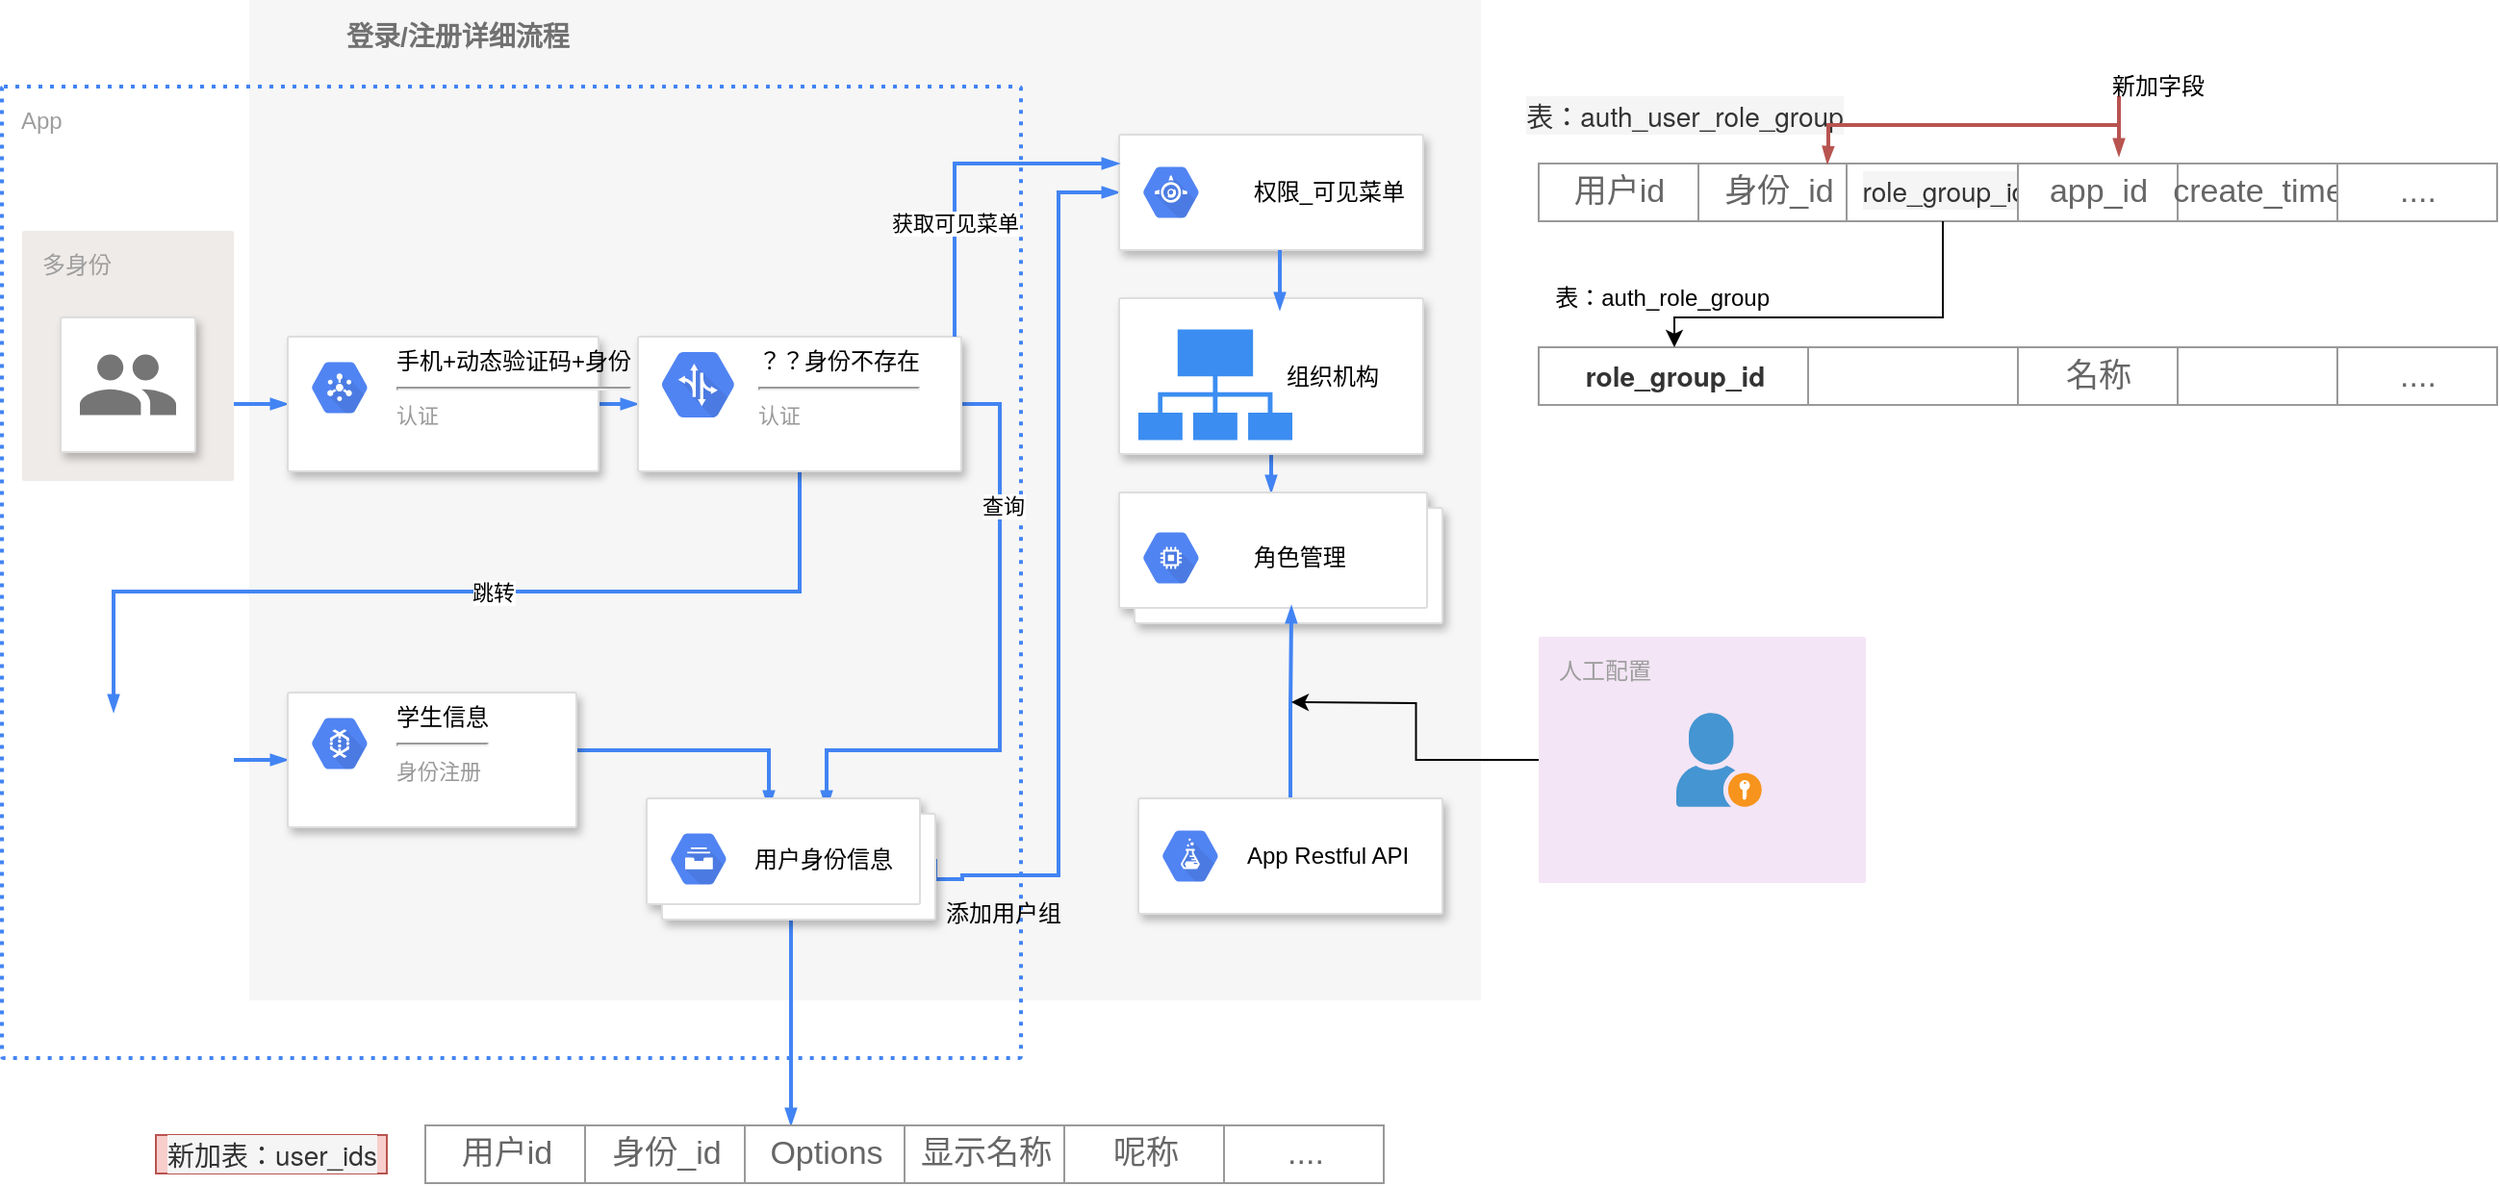 <mxfile version="15.6.1" type="github">
  <diagram id="d1ab7348-05c3-a1e3-ca4d-12c340fd6b49" name="Page-1">
    <mxGraphModel dx="782" dy="483" grid="1" gridSize="10" guides="1" tooltips="1" connect="1" arrows="1" fold="1" page="1" pageScale="1" pageWidth="1169" pageHeight="827" background="none" math="0" shadow="0">
      <root>
        <mxCell id="0" />
        <mxCell id="1" parent="0" />
        <mxCell id="2" value="&lt;b&gt;登录/注册详细流程&lt;/b&gt;" style="fillColor=#F6F6F6;strokeColor=none;shadow=0;gradientColor=none;fontSize=14;align=left;spacing=10;fontColor=#717171;9E9E9E;verticalAlign=top;spacingTop=-4;fontStyle=0;spacingLeft=40;html=1;" parent="1" vertex="1">
          <mxGeometry x="228.5" y="45" width="640" height="520" as="geometry" />
        </mxCell>
        <mxCell id="407" style="edgeStyle=orthogonalEdgeStyle;rounded=0;html=1;dashed=0;labelBackgroundColor=none;startArrow=none;startFill=0;startSize=4;endArrow=blockThin;endFill=1;endSize=4;strokeColor=#4284F3;strokeWidth=2;fontSize=12;exitX=1;exitY=0.5;exitDx=0;exitDy=0;entryX=0;entryY=0.5;entryDx=0;entryDy=0;" parent="1" source="gkzEU2F8MHpK_U1UK7pQ-420" target="376" edge="1">
          <mxGeometry relative="1" as="geometry">
            <Array as="points">
              <mxPoint x="585" y="502" />
              <mxPoint x="599" y="502" />
              <mxPoint x="599" y="500" />
              <mxPoint x="649" y="500" />
              <mxPoint x="649" y="145" />
            </Array>
            <mxPoint x="598.5" y="550" as="sourcePoint" />
          </mxGeometry>
        </mxCell>
        <mxCell id="341" value="App" style="rounded=1;absoluteArcSize=1;arcSize=2;html=1;strokeColor=#4284F3;gradientColor=none;shadow=0;dashed=1;fontSize=12;fontColor=#9E9E9E;align=left;verticalAlign=top;spacing=10;spacingTop=-4;fillColor=none;dashPattern=1 2;strokeWidth=2;" parent="1" vertex="1">
          <mxGeometry x="100" y="90" width="529.5" height="505" as="geometry" />
        </mxCell>
        <mxCell id="397" style="edgeStyle=orthogonalEdgeStyle;rounded=0;html=1;dashed=0;labelBackgroundColor=none;startArrow=none;startFill=0;startSize=4;endArrow=blockThin;endFill=1;endSize=4;strokeColor=#4284F3;strokeWidth=2;fontSize=12;" parent="1" source="340" target="361" edge="1">
          <mxGeometry relative="1" as="geometry">
            <Array as="points">
              <mxPoint x="234.5" y="255" />
              <mxPoint x="234.5" y="255" />
            </Array>
          </mxGeometry>
        </mxCell>
        <mxCell id="340" value="多身份" style="rounded=1;absoluteArcSize=1;arcSize=2;html=1;strokeColor=none;gradientColor=none;shadow=0;dashed=0;fontSize=12;fontColor=#9E9E9E;align=left;verticalAlign=top;spacing=10;spacingTop=-4;fillColor=#EFEBE9;" parent="1" vertex="1">
          <mxGeometry x="110.5" y="165" width="110" height="130" as="geometry" />
        </mxCell>
        <mxCell id="401" style="edgeStyle=orthogonalEdgeStyle;rounded=0;html=1;dashed=0;labelBackgroundColor=none;startArrow=none;startFill=0;startSize=4;endArrow=blockThin;endFill=1;endSize=4;strokeColor=#4284F3;strokeWidth=2;fontSize=12;" parent="1" source="356" target="365" edge="1">
          <mxGeometry relative="1" as="geometry">
            <Array as="points">
              <mxPoint x="228.5" y="440" />
              <mxPoint x="228.5" y="440" />
            </Array>
          </mxGeometry>
        </mxCell>
        <mxCell id="356" value="" style="shape=image;html=1;verticalAlign=top;verticalLabelPosition=bottom;labelBackgroundColor=#ffffff;imageAspect=0;aspect=fixed;image=https://cdn3.iconfinder.com/data/icons/fatcow/32/application_form_edit.png;shadow=0;dashed=0;fontFamily=Helvetica;fontSize=12;fontColor=#9E9E9E;align=left;fillColor=#EFEBE9;" parent="1" vertex="1">
          <mxGeometry x="110.5" y="415" width="110" height="130" as="geometry" />
        </mxCell>
        <mxCell id="398" style="edgeStyle=orthogonalEdgeStyle;rounded=0;html=1;dashed=0;labelBackgroundColor=none;startArrow=none;startFill=0;startSize=4;endArrow=blockThin;endFill=1;endSize=4;strokeColor=#4284F3;strokeWidth=2;fontSize=12;exitX=0.5;exitY=1;exitDx=0;exitDy=0;entryX=0.289;entryY=0;entryDx=0;entryDy=0;entryPerimeter=0;" parent="1" source="gkzEU2F8MHpK_U1UK7pQ-420" target="gkzEU2F8MHpK_U1UK7pQ-425" edge="1">
          <mxGeometry relative="1" as="geometry">
            <Array as="points" />
            <mxPoint x="328.5" y="189" as="sourcePoint" />
            <mxPoint x="510" y="701" as="targetPoint" />
          </mxGeometry>
        </mxCell>
        <mxCell id="399" style="edgeStyle=orthogonalEdgeStyle;rounded=0;html=1;dashed=0;labelBackgroundColor=none;startArrow=none;startFill=0;startSize=4;endArrow=blockThin;endFill=1;endSize=4;strokeColor=#4284F3;strokeWidth=2;fontSize=12;" parent="1" source="361" target="363" edge="1">
          <mxGeometry relative="1" as="geometry" />
        </mxCell>
        <mxCell id="361" value="" style="strokeColor=#dddddd;fillColor=#ffffff;shadow=1;strokeWidth=1;rounded=1;absoluteArcSize=1;arcSize=2;fontSize=12;fontColor=#9E9E9E;align=center;html=1;" parent="1" vertex="1">
          <mxGeometry x="248.5" y="220" width="161.5" height="70" as="geometry" />
        </mxCell>
        <mxCell id="362" value="&lt;font color=&quot;#000000&quot;&gt;手机+动态验证码+身份&lt;/font&gt;&lt;hr&gt;&lt;font style=&quot;font-size: 11px&quot;&gt;认证&lt;/font&gt;" style="dashed=0;connectable=0;html=1;fillColor=#5184F3;strokeColor=none;shape=mxgraph.gcp2.hexIcon;prIcon=cloud_pubsub;part=1;labelPosition=right;verticalLabelPosition=middle;align=left;verticalAlign=top;spacingLeft=5;fontColor=#999999;fontSize=12;spacingTop=-8;" parent="361" vertex="1">
          <mxGeometry width="44" height="39" relative="1" as="geometry">
            <mxPoint x="5" y="7" as="offset" />
          </mxGeometry>
        </mxCell>
        <mxCell id="400" style="edgeStyle=orthogonalEdgeStyle;rounded=0;html=1;exitX=0.5;exitY=1;dashed=0;labelBackgroundColor=none;startArrow=none;startFill=0;startSize=4;endArrow=blockThin;endFill=1;endSize=4;strokeColor=#4284F3;strokeWidth=2;fontSize=12;entryX=0.432;entryY=0;entryDx=0;entryDy=0;entryPerimeter=0;" parent="1" source="363" target="356" edge="1">
          <mxGeometry relative="1" as="geometry">
            <mxPoint x="515" y="335" as="targetPoint" />
          </mxGeometry>
        </mxCell>
        <mxCell id="OkfPjaItKJtlT03lLJa_-421" value="跳转" style="edgeLabel;html=1;align=center;verticalAlign=middle;resizable=0;points=[];" vertex="1" connectable="0" parent="400">
          <mxGeometry x="-0.078" relative="1" as="geometry">
            <mxPoint as="offset" />
          </mxGeometry>
        </mxCell>
        <mxCell id="405" style="edgeStyle=orthogonalEdgeStyle;rounded=0;html=1;dashed=0;labelBackgroundColor=none;startArrow=none;startFill=0;startSize=4;endArrow=blockThin;endFill=1;endSize=4;strokeColor=#4284F3;strokeWidth=2;fontSize=12;" parent="1" source="363" edge="1">
          <mxGeometry relative="1" as="geometry">
            <Array as="points">
              <mxPoint x="618.5" y="255" />
              <mxPoint x="618.5" y="435" />
              <mxPoint x="528.5" y="435" />
            </Array>
            <mxPoint x="528.5" y="465" as="targetPoint" />
          </mxGeometry>
        </mxCell>
        <mxCell id="OkfPjaItKJtlT03lLJa_-420" value="查询" style="edgeLabel;html=1;align=center;verticalAlign=middle;resizable=0;points=[];" vertex="1" connectable="0" parent="405">
          <mxGeometry x="-0.544" y="1" relative="1" as="geometry">
            <mxPoint as="offset" />
          </mxGeometry>
        </mxCell>
        <mxCell id="363" value="" style="strokeColor=#dddddd;fillColor=#ffffff;shadow=1;strokeWidth=1;rounded=1;absoluteArcSize=1;arcSize=2;fontSize=12;fontColor=#9E9E9E;align=center;html=1;" parent="1" vertex="1">
          <mxGeometry x="430.5" y="220" width="168" height="70" as="geometry" />
        </mxCell>
        <mxCell id="364" value="&lt;font color=&quot;#000000&quot;&gt;？？身份不存在&lt;/font&gt;&lt;br&gt;&lt;hr&gt;&lt;span style=&quot;font-size: 11px&quot;&gt;认证&lt;/span&gt;" style="dashed=0;connectable=0;html=1;fillColor=#5184F3;strokeColor=none;shape=mxgraph.gcp2.hexIcon;prIcon=cloud_dataflow;part=1;labelPosition=right;verticalLabelPosition=middle;align=left;verticalAlign=top;spacingLeft=5;fontColor=#999999;fontSize=12;spacingTop=-8;" parent="363" vertex="1">
          <mxGeometry width="50" height="40" relative="1" as="geometry">
            <mxPoint x="5" y="7" as="offset" />
          </mxGeometry>
        </mxCell>
        <mxCell id="gkzEU2F8MHpK_U1UK7pQ-414" value="" style="html=1;fillColor=#5184F3;strokeColor=none;verticalAlign=top;labelPosition=center;verticalLabelPosition=bottom;align=center;spacingTop=-6;fontSize=11;fontStyle=1;fontColor=#999999;shape=mxgraph.gcp2.hexIcon;prIcon=traffic_director" parent="363" vertex="1">
          <mxGeometry x="2.5" width="57.5" height="50" as="geometry" />
        </mxCell>
        <mxCell id="403" style="edgeStyle=orthogonalEdgeStyle;rounded=0;html=1;dashed=0;labelBackgroundColor=none;startArrow=none;startFill=0;startSize=4;endArrow=blockThin;endFill=1;endSize=4;strokeColor=#4284F3;strokeWidth=2;fontSize=12;" parent="1" source="365" edge="1">
          <mxGeometry relative="1" as="geometry">
            <Array as="points">
              <mxPoint x="498.5" y="435" />
            </Array>
            <mxPoint x="498.5" y="465" as="targetPoint" />
          </mxGeometry>
        </mxCell>
        <mxCell id="365" value="" style="strokeColor=#dddddd;fillColor=#ffffff;shadow=1;strokeWidth=1;rounded=1;absoluteArcSize=1;arcSize=2;fontSize=12;fontColor=#9E9E9E;align=center;html=1;" parent="1" vertex="1">
          <mxGeometry x="248.5" y="405" width="150" height="70" as="geometry" />
        </mxCell>
        <mxCell id="366" value="&lt;font color=&quot;#000000&quot;&gt;学生信息&lt;/font&gt;&lt;br&gt;&lt;hr&gt;&lt;span style=&quot;font-size: 11px&quot;&gt;身份注册&lt;/span&gt;" style="dashed=0;connectable=0;html=1;fillColor=#5184F3;strokeColor=none;shape=mxgraph.gcp2.hexIcon;prIcon=cloud_dataflow;part=1;labelPosition=right;verticalLabelPosition=middle;align=left;verticalAlign=top;spacingLeft=5;fontColor=#999999;fontSize=12;spacingTop=-8;" parent="365" vertex="1">
          <mxGeometry width="44" height="39" relative="1" as="geometry">
            <mxPoint x="5" y="7" as="offset" />
          </mxGeometry>
        </mxCell>
        <mxCell id="376" value="" style="strokeColor=#dddddd;fillColor=#ffffff;shadow=1;strokeWidth=1;rounded=1;absoluteArcSize=1;arcSize=2;fontSize=12;fontColor=#9E9E9E;align=center;html=1;" parent="1" vertex="1">
          <mxGeometry x="680.5" y="115" width="158" height="60" as="geometry" />
        </mxCell>
        <mxCell id="377" value="&lt;font color=&quot;#000000&quot;&gt;&amp;nbsp; &amp;nbsp; 权限_可见菜单&lt;/font&gt;" style="dashed=0;connectable=0;html=1;fillColor=#5184F3;strokeColor=none;shape=mxgraph.gcp2.hexIcon;prIcon=app_engine;part=1;labelPosition=right;verticalLabelPosition=middle;align=left;verticalAlign=middle;spacingLeft=5;fontColor=#999999;fontSize=12;" parent="376" vertex="1">
          <mxGeometry y="0.5" width="44" height="39" relative="1" as="geometry">
            <mxPoint x="5" y="-19.5" as="offset" />
          </mxGeometry>
        </mxCell>
        <mxCell id="410" style="edgeStyle=orthogonalEdgeStyle;rounded=0;html=1;dashed=0;labelBackgroundColor=none;startArrow=none;startFill=0;startSize=4;endArrow=blockThin;endFill=1;endSize=4;strokeColor=#4284F3;strokeWidth=2;fontSize=12;" parent="1" source="380" target="382" edge="1">
          <mxGeometry relative="1" as="geometry">
            <Array as="points">
              <mxPoint x="759.5" y="295" />
              <mxPoint x="759.5" y="295" />
            </Array>
          </mxGeometry>
        </mxCell>
        <mxCell id="380" value="" style="strokeColor=#dddddd;fillColor=#ffffff;shadow=1;strokeWidth=1;rounded=1;absoluteArcSize=1;arcSize=2;fontSize=12;fontColor=#9E9E9E;align=center;html=1;" parent="1" vertex="1">
          <mxGeometry x="680.5" y="200" width="158" height="81" as="geometry" />
        </mxCell>
        <mxCell id="382" value="" style="shape=mxgraph.gcp2.doubleRect;strokeColor=#dddddd;fillColor=#ffffff;shadow=1;strokeWidth=1;fontSize=12;fontColor=#9E9E9E;align=center;html=1;" parent="1" vertex="1">
          <mxGeometry x="680.5" y="301" width="168" height="68" as="geometry" />
        </mxCell>
        <mxCell id="383" value="&lt;font color=&quot;#000000&quot;&gt;&amp;nbsp; &amp;nbsp; 角色管理&lt;/font&gt;" style="dashed=0;connectable=0;html=1;fillColor=#5184F3;strokeColor=none;shape=mxgraph.gcp2.hexIcon;prIcon=compute_engine;part=1;labelPosition=right;verticalLabelPosition=middle;align=left;verticalAlign=middle;spacingLeft=5;fontColor=#999999;fontSize=12;" parent="382" vertex="1">
          <mxGeometry y="0.5" width="44" height="39" relative="1" as="geometry">
            <mxPoint x="5" y="-19.5" as="offset" />
          </mxGeometry>
        </mxCell>
        <mxCell id="412" style="edgeStyle=orthogonalEdgeStyle;rounded=0;html=1;dashed=0;labelBackgroundColor=none;startArrow=none;startFill=0;startSize=4;endArrow=blockThin;endFill=1;endSize=4;strokeColor=#4284F3;strokeWidth=2;fontSize=12;entryX=0.533;entryY=0.868;entryDx=0;entryDy=0;entryPerimeter=0;" parent="1" source="386" target="382" edge="1">
          <mxGeometry relative="1" as="geometry">
            <Array as="points" />
            <mxPoint x="759" y="475" as="targetPoint" />
          </mxGeometry>
        </mxCell>
        <mxCell id="386" value="" style="strokeColor=#dddddd;fillColor=#ffffff;shadow=1;strokeWidth=1;rounded=1;absoluteArcSize=1;arcSize=2;fontSize=12;fontColor=#9E9E9E;align=center;html=1;" parent="1" vertex="1">
          <mxGeometry x="690.5" y="460" width="158" height="60" as="geometry" />
        </mxCell>
        <mxCell id="387" value="&lt;font color=&quot;#000000&quot;&gt;App Restful API&lt;/font&gt;" style="dashed=0;connectable=0;html=1;fillColor=#5184F3;strokeColor=none;shape=mxgraph.gcp2.hexIcon;prIcon=cloud_datalab;part=1;labelPosition=right;verticalLabelPosition=middle;align=left;verticalAlign=middle;spacingLeft=5;fontColor=#999999;fontSize=12;" parent="386" vertex="1">
          <mxGeometry y="0.5" width="44" height="39" relative="1" as="geometry">
            <mxPoint x="5" y="-19.5" as="offset" />
          </mxGeometry>
        </mxCell>
        <mxCell id="OkfPjaItKJtlT03lLJa_-417" style="edgeStyle=orthogonalEdgeStyle;rounded=0;orthogonalLoop=1;jettySize=auto;html=1;" edge="1" parent="1" source="391">
          <mxGeometry relative="1" as="geometry">
            <mxPoint x="770" y="410" as="targetPoint" />
          </mxGeometry>
        </mxCell>
        <mxCell id="391" value="人工配置" style="rounded=1;absoluteArcSize=1;arcSize=2;html=1;strokeColor=none;gradientColor=none;shadow=0;dashed=0;fontSize=12;fontColor=#9E9E9E;align=left;verticalAlign=top;spacing=10;spacingTop=-4;fillColor=#F3E5F5;" parent="1" vertex="1">
          <mxGeometry x="898.5" y="376" width="170" height="128" as="geometry" />
        </mxCell>
        <mxCell id="gkzEU2F8MHpK_U1UK7pQ-412" value="" style="strokeColor=#dddddd;fillColor=#ffffff;shadow=1;strokeWidth=1;rounded=1;absoluteArcSize=1;arcSize=2;labelPosition=center;verticalLabelPosition=middle;align=center;verticalAlign=bottom;spacingLeft=0;fontColor=#999999;fontSize=12;whiteSpace=wrap;spacingBottom=2;html=1;" parent="1" vertex="1">
          <mxGeometry x="130.5" y="210" width="70" height="70" as="geometry" />
        </mxCell>
        <mxCell id="gkzEU2F8MHpK_U1UK7pQ-413" value="" style="dashed=0;connectable=0;html=1;fillColor=#757575;strokeColor=none;shape=mxgraph.gcp2.users;part=1;" parent="gkzEU2F8MHpK_U1UK7pQ-412" vertex="1">
          <mxGeometry x="0.5" width="50" height="31.5" relative="1" as="geometry">
            <mxPoint x="-25" y="19.25" as="offset" />
          </mxGeometry>
        </mxCell>
        <mxCell id="gkzEU2F8MHpK_U1UK7pQ-420" value="" style="shape=mxgraph.gcp2.doubleRect;strokeColor=#dddddd;shadow=1;strokeWidth=1;" parent="1" vertex="1">
          <mxGeometry x="435" y="460" width="150" height="63" as="geometry" />
        </mxCell>
        <mxCell id="gkzEU2F8MHpK_U1UK7pQ-421" value="&lt;font color=&quot;#000000&quot;&gt;用户身份信息&lt;/font&gt;" style="dashed=0;connectable=0;html=1;fillColor=#5184F3;strokeColor=none;shape=mxgraph.gcp2.hexIcon;prIcon=cloud_filestore;part=1;labelPosition=right;verticalLabelPosition=middle;align=left;verticalAlign=middle;spacingLeft=5;fontColor=#999999;fontSize=12;" parent="gkzEU2F8MHpK_U1UK7pQ-420" vertex="1">
          <mxGeometry y="0.5" width="44" height="39" relative="1" as="geometry">
            <mxPoint x="5" y="-19.5" as="offset" />
          </mxGeometry>
        </mxCell>
        <mxCell id="gkzEU2F8MHpK_U1UK7pQ-422" value="" style="strokeWidth=1;shadow=0;dashed=0;align=center;html=1;shape=mxgraph.mockup.forms.rrect;rSize=0;strokeColor=#999999;" parent="1" vertex="1">
          <mxGeometry x="320" y="630" width="498" height="30" as="geometry" />
        </mxCell>
        <mxCell id="gkzEU2F8MHpK_U1UK7pQ-423" value="用户id" style="strokeColor=inherit;fillColor=inherit;gradientColor=inherit;strokeWidth=1;shadow=0;dashed=0;align=center;html=1;shape=mxgraph.mockup.forms.rrect;rSize=0;fontSize=17;fontColor=#666666;" parent="gkzEU2F8MHpK_U1UK7pQ-422" vertex="1">
          <mxGeometry width="83" height="30" as="geometry" />
        </mxCell>
        <mxCell id="gkzEU2F8MHpK_U1UK7pQ-424" value="身份_id" style="strokeColor=inherit;fillColor=inherit;gradientColor=inherit;strokeWidth=1;shadow=0;dashed=0;align=center;html=1;shape=mxgraph.mockup.forms.rrect;rSize=0;fontSize=17;fontColor=#666666;" parent="gkzEU2F8MHpK_U1UK7pQ-422" vertex="1">
          <mxGeometry x="83" width="83" height="30" as="geometry" />
        </mxCell>
        <mxCell id="gkzEU2F8MHpK_U1UK7pQ-425" value="Options" style="strokeColor=inherit;fillColor=inherit;gradientColor=inherit;strokeWidth=1;shadow=0;dashed=0;align=center;html=1;shape=mxgraph.mockup.forms.rrect;rSize=0;fontSize=17;fontColor=#666666;" parent="gkzEU2F8MHpK_U1UK7pQ-422" vertex="1">
          <mxGeometry x="166" width="83" height="30" as="geometry" />
        </mxCell>
        <mxCell id="gkzEU2F8MHpK_U1UK7pQ-426" value="显示名称" style="strokeColor=inherit;fillColor=inherit;gradientColor=inherit;strokeWidth=1;shadow=0;dashed=0;align=center;html=1;shape=mxgraph.mockup.forms.rrect;rSize=0;fontSize=17;fontColor=#666666;" parent="gkzEU2F8MHpK_U1UK7pQ-422" vertex="1">
          <mxGeometry x="249" width="83" height="30" as="geometry" />
        </mxCell>
        <mxCell id="gkzEU2F8MHpK_U1UK7pQ-427" value="呢称" style="strokeColor=inherit;fillColor=inherit;gradientColor=inherit;strokeWidth=1;shadow=0;dashed=0;align=center;html=1;shape=mxgraph.mockup.forms.rrect;rSize=0;fontSize=17;fontColor=#666666;" parent="gkzEU2F8MHpK_U1UK7pQ-422" vertex="1">
          <mxGeometry x="332" width="83" height="30" as="geometry" />
        </mxCell>
        <mxCell id="gkzEU2F8MHpK_U1UK7pQ-428" value="...." style="strokeColor=inherit;fillColor=inherit;gradientColor=inherit;strokeWidth=1;shadow=0;dashed=0;align=center;html=1;shape=mxgraph.mockup.forms.rrect;rSize=0;fontSize=17;fontColor=#666666;" parent="gkzEU2F8MHpK_U1UK7pQ-422" vertex="1">
          <mxGeometry x="415" width="83" height="30" as="geometry" />
        </mxCell>
        <mxCell id="OkfPjaItKJtlT03lLJa_-413" style="edgeStyle=orthogonalEdgeStyle;rounded=0;html=1;dashed=0;labelBackgroundColor=none;startArrow=none;startFill=0;startSize=4;endArrow=blockThin;endFill=1;endSize=4;strokeColor=#4284F3;strokeWidth=2;fontSize=12;" edge="1" parent="1">
          <mxGeometry relative="1" as="geometry">
            <Array as="points">
              <mxPoint x="764" y="200" />
              <mxPoint x="764" y="200" />
            </Array>
            <mxPoint x="764" y="175" as="sourcePoint" />
            <mxPoint x="764" y="206" as="targetPoint" />
          </mxGeometry>
        </mxCell>
        <mxCell id="OkfPjaItKJtlT03lLJa_-415" value="" style="sketch=0;html=1;aspect=fixed;strokeColor=none;shadow=0;align=center;verticalAlign=top;fillColor=#3B8DF1;shape=mxgraph.gcp2.connected" vertex="1" parent="1">
          <mxGeometry x="690.5" y="216.2" width="80" height="57.6" as="geometry" />
        </mxCell>
        <mxCell id="OkfPjaItKJtlT03lLJa_-416" value="组织机构" style="text;html=1;resizable=0;autosize=1;align=center;verticalAlign=middle;points=[];fillColor=none;strokeColor=none;rounded=0;" vertex="1" parent="1">
          <mxGeometry x="760.5" y="230.5" width="60" height="20" as="geometry" />
        </mxCell>
        <mxCell id="OkfPjaItKJtlT03lLJa_-414" value="" style="shadow=0;dashed=0;html=1;strokeColor=none;fillColor=#4495D1;labelPosition=center;verticalLabelPosition=bottom;verticalAlign=top;align=center;outlineConnect=0;shape=mxgraph.veeam.portal_admin;" vertex="1" parent="1">
          <mxGeometry x="970" y="415.6" width="44.4" height="48.8" as="geometry" />
        </mxCell>
        <mxCell id="OkfPjaItKJtlT03lLJa_-418" style="edgeStyle=orthogonalEdgeStyle;rounded=0;html=1;dashed=0;labelBackgroundColor=none;startArrow=none;startFill=0;startSize=4;endArrow=blockThin;endFill=1;endSize=4;strokeColor=#4284F3;strokeWidth=2;fontSize=12;entryX=0;entryY=0.25;entryDx=0;entryDy=0;" edge="1" parent="1" source="363" target="376">
          <mxGeometry relative="1" as="geometry">
            <Array as="points">
              <mxPoint x="595" y="130" />
            </Array>
            <mxPoint x="595" y="501.5" as="sourcePoint" />
            <mxPoint x="690.5" y="245" as="targetPoint" />
          </mxGeometry>
        </mxCell>
        <mxCell id="OkfPjaItKJtlT03lLJa_-445" value="获取可见菜单" style="edgeLabel;html=1;align=center;verticalAlign=middle;resizable=0;points=[];" vertex="1" connectable="0" parent="OkfPjaItKJtlT03lLJa_-418">
          <mxGeometry x="-0.328" relative="1" as="geometry">
            <mxPoint as="offset" />
          </mxGeometry>
        </mxCell>
        <mxCell id="OkfPjaItKJtlT03lLJa_-422" value="" style="strokeWidth=1;shadow=0;dashed=0;align=center;html=1;shape=mxgraph.mockup.forms.rrect;rSize=0;strokeColor=#999999;" vertex="1" parent="1">
          <mxGeometry x="898.5" y="225.5" width="498" height="30" as="geometry" />
        </mxCell>
        <mxCell id="OkfPjaItKJtlT03lLJa_-423" value="&lt;span style=&quot;color: rgb(51 , 51 , 51) ; font-family: &amp;#34;helvetica neue&amp;#34; , &amp;#34;helvetica&amp;#34; , &amp;#34;arial&amp;#34; , sans-serif ; font-size: 14px ; font-weight: 700 ; text-align: left ; background-color: rgb(255 , 255 , 255)&quot;&gt;role_group_id&lt;/span&gt;" style="strokeColor=inherit;fillColor=inherit;gradientColor=inherit;strokeWidth=1;shadow=0;dashed=0;align=center;html=1;shape=mxgraph.mockup.forms.rrect;rSize=0;fontSize=17;fontColor=#666666;" vertex="1" parent="OkfPjaItKJtlT03lLJa_-422">
          <mxGeometry width="140" height="30" as="geometry" />
        </mxCell>
        <mxCell id="OkfPjaItKJtlT03lLJa_-426" value="名称" style="strokeColor=inherit;fillColor=inherit;gradientColor=inherit;strokeWidth=1;shadow=0;dashed=0;align=center;html=1;shape=mxgraph.mockup.forms.rrect;rSize=0;fontSize=17;fontColor=#666666;" vertex="1" parent="OkfPjaItKJtlT03lLJa_-422">
          <mxGeometry x="249" width="83" height="30" as="geometry" />
        </mxCell>
        <mxCell id="OkfPjaItKJtlT03lLJa_-428" value="...." style="strokeColor=inherit;fillColor=inherit;gradientColor=inherit;strokeWidth=1;shadow=0;dashed=0;align=center;html=1;shape=mxgraph.mockup.forms.rrect;rSize=0;fontSize=17;fontColor=#666666;" vertex="1" parent="OkfPjaItKJtlT03lLJa_-422">
          <mxGeometry x="415" width="83" height="30" as="geometry" />
        </mxCell>
        <mxCell id="OkfPjaItKJtlT03lLJa_-429" value="表：auth_role_group&amp;nbsp;&lt;span style=&quot;color: rgba(0 , 0 , 0 , 0) ; font-family: monospace ; font-size: 0px&quot;&gt;%3CmxGraphModel%3E%3Croot%3E%3CmxCell%20id%3D%220%22%2F%3E%3CmxCell%20id%3D%221%22%20parent%3D%220%22%2F%3E%3CmxCell%20id%3D%222%22%20value%3D%22%22%20style%3D%22strokeWidth%3D1%3Bshadow%3D0%3Bdashed%3D0%3Balign%3Dcenter%3Bhtml%3D1%3Bshape%3Dmxgraph.mockup.forms.rrect%3BrSize%3D0%3BstrokeColor%3D%23999999%3B%22%20vertex%3D%221%22%20parent%3D%221%22%3E%3CmxGeometry%20x%3D%22320%22%20y%3D%22700%22%20width%3D%22498%22%20height%3D%2230%22%20as%3D%22geometry%22%2F%3E%3C%2FmxCell%3E%3CmxCell%20id%3D%223%22%20value%3D%22%E7%94%A8%E6%88%B7id%22%20style%3D%22strokeColor%3Dinherit%3BfillColor%3Dinherit%3BgradientColor%3Dinherit%3BstrokeWidth%3D1%3Bshadow%3D0%3Bdashed%3D0%3Balign%3Dcenter%3Bhtml%3D1%3Bshape%3Dmxgraph.mockup.forms.rrect%3BrSize%3D0%3BfontSize%3D17%3BfontColor%3D%23666666%3B%22%20vertex%3D%221%22%20parent%3D%222%22%3E%3CmxGeometry%20width%3D%2283%22%20height%3D%2230%22%20as%3D%22geometry%22%2F%3E%3C%2FmxCell%3E%3CmxCell%20id%3D%224%22%20value%3D%22%E8%BA%AB%E4%BB%BD_id%22%20style%3D%22strokeColor%3Dinherit%3BfillColor%3Dinherit%3BgradientColor%3Dinherit%3BstrokeWidth%3D1%3Bshadow%3D0%3Bdashed%3D0%3Balign%3Dcenter%3Bhtml%3D1%3Bshape%3Dmxgraph.mockup.forms.rrect%3BrSize%3D0%3BfontSize%3D17%3BfontColor%3D%23666666%3B%22%20vertex%3D%221%22%20parent%3D%222%22%3E%3CmxGeometry%20x%3D%2283%22%20width%3D%2283%22%20height%3D%2230%22%20as%3D%22geometry%22%2F%3E%3C%2FmxCell%3E%3CmxCell%20id%3D%225%22%20value%3D%22Options%22%20style%3D%22strokeColor%3Dinherit%3BfillColor%3Dinherit%3BgradientColor%3Dinherit%3BstrokeWidth%3D1%3Bshadow%3D0%3Bdashed%3D0%3Balign%3Dcenter%3Bhtml%3D1%3Bshape%3Dmxgraph.mockup.forms.rrect%3BrSize%3D0%3BfontSize%3D17%3BfontColor%3D%23666666%3B%22%20vertex%3D%221%22%20parent%3D%222%22%3E%3CmxGeometry%20x%3D%22166%22%20width%3D%2283%22%20height%3D%2230%22%20as%3D%22geometry%22%2F%3E%3C%2FmxCell%3E%3CmxCell%20id%3D%226%22%20value%3D%22%E6%98%BE%E7%A4%BA%E5%90%8D%E7%A7%B0%22%20style%3D%22strokeColor%3Dinherit%3BfillColor%3Dinherit%3BgradientColor%3Dinherit%3BstrokeWidth%3D1%3Bshadow%3D0%3Bdashed%3D0%3Balign%3Dcenter%3Bhtml%3D1%3Bshape%3Dmxgraph.mockup.forms.rrect%3BrSize%3D0%3BfontSize%3D17%3BfontColor%3D%23666666%3B%22%20vertex%3D%221%22%20parent%3D%222%22%3E%3CmxGeometry%20x%3D%22249%22%20width%3D%2283%22%20height%3D%2230%22%20as%3D%22geometry%22%2F%3E%3C%2FmxCell%3E%3CmxCell%20id%3D%227%22%20value%3D%22%E5%91%A2%E7%A7%B0%22%20style%3D%22strokeColor%3Dinherit%3BfillColor%3Dinherit%3BgradientColor%3Dinherit%3BstrokeWidth%3D1%3Bshadow%3D0%3Bdashed%3D0%3Balign%3Dcenter%3Bhtml%3D1%3Bshape%3Dmxgraph.mockup.forms.rrect%3BrSize%3D0%3BfontSize%3D17%3BfontColor%3D%23666666%3B%22%20vertex%3D%221%22%20parent%3D%222%22%3E%3CmxGeometry%20x%3D%22332%22%20width%3D%2283%22%20height%3D%2230%22%20as%3D%22geometry%22%2F%3E%3C%2FmxCell%3E%3CmxCell%20id%3D%228%22%20value%3D%22....%22%20style%3D%22strokeColor%3Dinherit%3BfillColor%3Dinherit%3BgradientColor%3Dinherit%3BstrokeWidth%3D1%3Bshadow%3D0%3Bdashed%3D0%3Balign%3Dcenter%3Bhtml%3D1%3Bshape%3Dmxgraph.mockup.forms.rrect%3BrSize%3D0%3BfontSize%3D17%3BfontColor%3D%23666666%3B%22%20vertex%3D%221%22%20parent%3D%222%22%3E%3CmxGeometry%20x%3D%22415%22%20width%3D%2283%22%20height%3D%2230%22%20as%3D%22geometry%22%2F%3E%3C%2FmxCell%3E%3C%2Froot%3E%3C%2FmxGraphModel%3E&lt;/span&gt;" style="text;html=1;resizable=0;autosize=1;align=center;verticalAlign=middle;points=[];fillColor=none;strokeColor=none;rounded=0;" vertex="1" parent="1">
          <mxGeometry x="898.5" y="190" width="130" height="20" as="geometry" />
        </mxCell>
        <mxCell id="OkfPjaItKJtlT03lLJa_-430" value="&lt;span style=&quot;color: rgb(51 , 51 , 51) ; font-family: &amp;#34;helvetica neue&amp;#34; , &amp;#34;helvetica&amp;#34; , &amp;#34;arial&amp;#34; , sans-serif ; font-size: 14px ; background-color: rgb(245 , 245 , 245)&quot;&gt;表：auth_user_role_group&lt;/span&gt;" style="text;html=1;resizable=0;autosize=1;align=center;verticalAlign=middle;points=[];fillColor=none;strokeColor=none;rounded=0;" vertex="1" parent="1">
          <mxGeometry x="883.5" y="95" width="180" height="20" as="geometry" />
        </mxCell>
        <mxCell id="OkfPjaItKJtlT03lLJa_-431" value="" style="strokeWidth=1;shadow=0;dashed=0;align=center;html=1;shape=mxgraph.mockup.forms.rrect;rSize=0;strokeColor=#999999;" vertex="1" parent="1">
          <mxGeometry x="898.5" y="130" width="498" height="30" as="geometry" />
        </mxCell>
        <mxCell id="OkfPjaItKJtlT03lLJa_-432" value="用户id" style="strokeColor=inherit;fillColor=inherit;gradientColor=inherit;strokeWidth=1;shadow=0;dashed=0;align=center;html=1;shape=mxgraph.mockup.forms.rrect;rSize=0;fontSize=17;fontColor=#666666;" vertex="1" parent="OkfPjaItKJtlT03lLJa_-431">
          <mxGeometry width="83" height="30" as="geometry" />
        </mxCell>
        <mxCell id="OkfPjaItKJtlT03lLJa_-433" value="身份_id" style="strokeColor=inherit;fillColor=inherit;gradientColor=inherit;strokeWidth=1;shadow=0;dashed=0;align=center;html=1;shape=mxgraph.mockup.forms.rrect;rSize=0;fontSize=17;fontColor=#666666;" vertex="1" parent="OkfPjaItKJtlT03lLJa_-431">
          <mxGeometry x="83" width="83" height="30" as="geometry" />
        </mxCell>
        <mxCell id="OkfPjaItKJtlT03lLJa_-434" value="&lt;span style=&quot;color: rgb(51 , 51 , 51) ; font-family: &amp;#34;helvetica neue&amp;#34; , &amp;#34;helvetica&amp;#34; , &amp;#34;arial&amp;#34; , sans-serif ; font-size: 14px ; background-color: rgb(245 , 245 , 245)&quot;&gt;role_group_id&lt;/span&gt;" style="strokeColor=inherit;fillColor=inherit;gradientColor=inherit;strokeWidth=1;shadow=0;dashed=0;align=center;html=1;shape=mxgraph.mockup.forms.rrect;rSize=0;fontSize=17;fontColor=#666666;" vertex="1" parent="OkfPjaItKJtlT03lLJa_-431">
          <mxGeometry x="160" width="100" height="30" as="geometry" />
        </mxCell>
        <mxCell id="OkfPjaItKJtlT03lLJa_-435" value="app_id" style="strokeColor=inherit;fillColor=inherit;gradientColor=inherit;strokeWidth=1;shadow=0;dashed=0;align=center;html=1;shape=mxgraph.mockup.forms.rrect;rSize=0;fontSize=17;fontColor=#666666;" vertex="1" parent="OkfPjaItKJtlT03lLJa_-431">
          <mxGeometry x="249" width="83" height="30" as="geometry" />
        </mxCell>
        <mxCell id="OkfPjaItKJtlT03lLJa_-436" value="create_time" style="strokeColor=inherit;fillColor=inherit;gradientColor=inherit;strokeWidth=1;shadow=0;dashed=0;align=center;html=1;shape=mxgraph.mockup.forms.rrect;rSize=0;fontSize=17;fontColor=#666666;" vertex="1" parent="OkfPjaItKJtlT03lLJa_-431">
          <mxGeometry x="332" width="83" height="30" as="geometry" />
        </mxCell>
        <mxCell id="OkfPjaItKJtlT03lLJa_-437" value="...." style="strokeColor=inherit;fillColor=inherit;gradientColor=inherit;strokeWidth=1;shadow=0;dashed=0;align=center;html=1;shape=mxgraph.mockup.forms.rrect;rSize=0;fontSize=17;fontColor=#666666;" vertex="1" parent="OkfPjaItKJtlT03lLJa_-431">
          <mxGeometry x="415" width="83" height="30" as="geometry" />
        </mxCell>
        <mxCell id="OkfPjaItKJtlT03lLJa_-438" style="edgeStyle=orthogonalEdgeStyle;rounded=0;orthogonalLoop=1;jettySize=auto;html=1;" edge="1" parent="1" source="OkfPjaItKJtlT03lLJa_-434" target="OkfPjaItKJtlT03lLJa_-423">
          <mxGeometry relative="1" as="geometry">
            <Array as="points">
              <mxPoint x="1109" y="210" />
              <mxPoint x="969" y="210" />
            </Array>
          </mxGeometry>
        </mxCell>
        <mxCell id="OkfPjaItKJtlT03lLJa_-440" style="edgeStyle=orthogonalEdgeStyle;rounded=0;html=1;dashed=0;labelBackgroundColor=none;startArrow=none;startFill=0;startSize=4;endArrow=blockThin;endFill=1;endSize=4;strokeColor=#b85450;strokeWidth=2;fontSize=12;fillColor=#f8cecc;" edge="1" parent="1">
          <mxGeometry relative="1" as="geometry">
            <Array as="points">
              <mxPoint x="1200" y="120" />
              <mxPoint x="1200" y="120" />
            </Array>
            <mxPoint x="1200" y="95" as="sourcePoint" />
            <mxPoint x="1200" y="126" as="targetPoint" />
          </mxGeometry>
        </mxCell>
        <mxCell id="OkfPjaItKJtlT03lLJa_-441" style="edgeStyle=orthogonalEdgeStyle;rounded=0;html=1;dashed=0;labelBackgroundColor=none;startArrow=none;startFill=0;startSize=4;endArrow=blockThin;endFill=1;endSize=4;strokeColor=#b85450;strokeWidth=2;fontSize=12;fillColor=#f8cecc;" edge="1" parent="1">
          <mxGeometry relative="1" as="geometry">
            <Array as="points">
              <mxPoint x="1049" y="110" />
              <mxPoint x="1049" y="120" />
            </Array>
            <mxPoint x="1200" y="110" as="sourcePoint" />
            <mxPoint x="1048.5" y="130" as="targetPoint" />
          </mxGeometry>
        </mxCell>
        <mxCell id="OkfPjaItKJtlT03lLJa_-443" value="新加字段" style="text;html=1;resizable=0;autosize=1;align=center;verticalAlign=middle;points=[];fillColor=none;strokeColor=none;rounded=0;" vertex="1" parent="1">
          <mxGeometry x="1190" y="80" width="60" height="20" as="geometry" />
        </mxCell>
        <mxCell id="OkfPjaItKJtlT03lLJa_-444" value="添加用户组" style="text;html=1;resizable=0;autosize=1;align=center;verticalAlign=middle;points=[];fillColor=none;strokeColor=none;rounded=0;" vertex="1" parent="1">
          <mxGeometry x="580" y="510" width="80" height="20" as="geometry" />
        </mxCell>
        <mxCell id="OkfPjaItKJtlT03lLJa_-446" value="&lt;span style=&quot;color: rgb(51 , 51 , 51) ; font-family: &amp;#34;helvetica neue&amp;#34; , &amp;#34;helvetica&amp;#34; , &amp;#34;arial&amp;#34; , sans-serif ; font-size: 14px ; background-color: rgb(245 , 245 , 245)&quot;&gt;新加表：user_ids&lt;/span&gt;" style="text;html=1;resizable=0;autosize=1;align=center;verticalAlign=middle;points=[];fillColor=#f8cecc;strokeColor=#b85450;rounded=0;" vertex="1" parent="1">
          <mxGeometry x="180" y="635" width="120" height="20" as="geometry" />
        </mxCell>
      </root>
    </mxGraphModel>
  </diagram>
</mxfile>
